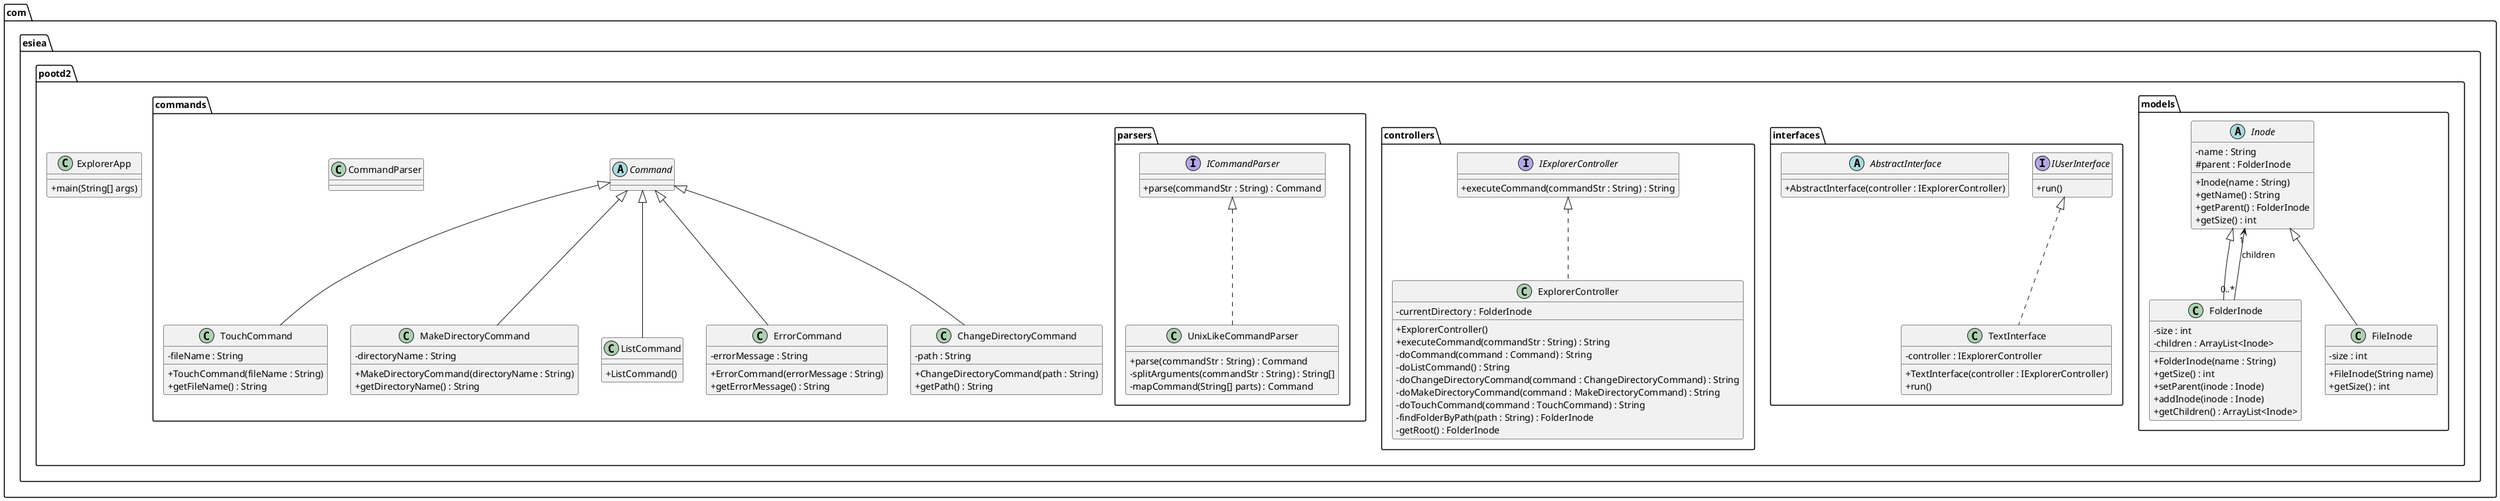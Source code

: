 @startuml

skinparam classAttributeIconSize 0

package com.esiea.pootd2 {
    class ExplorerApp {
        + main(String[] args)
    }
    package models {

        abstract class Inode {
            - name : String
            # parent : FolderInode
            + Inode(name : String)
            + getName() : String
            + getParent() : FolderInode
            + getSize() : int
        }

        class FolderInode extends Inode {
            - size : int
            - children : ArrayList<Inode>
            + FolderInode(name : String)
            + getSize() : int
            + setParent(inode : Inode)
            + addInode(inode : Inode)
            + getChildren() : ArrayList<Inode>
        }

        class FileInode extends Inode {
            - size : int
            + FileInode(String name)
            + getSize() : int
        }

        Inode "1" <-- "0..*" FolderInode : children

    }

    package interfaces {

        interface IUserInterface {
            + run()
        }

        class TextInterface implements IUserInterface {
            - controller : IExplorerController
            + TextInterface(controller : IExplorerController)
            + run()
        }

        abstract class AbstractInterface {
            + AbstractInterface(controller : IExplorerController)
        }
    }

    package controllers {

        interface IExplorerController {
            + executeCommand(commandStr : String) : String
        }

        class ExplorerController implements IExplorerController {
            - currentDirectory : FolderInode
            + ExplorerController()
            + executeCommand(commandStr : String) : String
            - doCommand(command : Command) : String
            - doListCommand() : String
            - doChangeDirectoryCommand(command : ChangeDirectoryCommand) : String
            - doMakeDirectoryCommand(command : MakeDirectoryCommand) : String
            - doTouchCommand(command : TouchCommand) : String
            - findFolderByPath(path : String) : FolderInode
            - getRoot() : FolderInode
        }
    }

    package commands {
        
        package parsers {

            interface ICommandParser {
                + parse(commandStr : String) : Command
            }

            class UnixLikeCommandParser implements ICommandParser {
                + parse(commandStr : String) : Command
                - splitArguments(commandStr : String) : String[]
                - mapCommand(String[] parts) : Command
            }
        }

        abstract class Command {
        }

        class TouchCommand extends Command {
            - fileName : String
            + TouchCommand(fileName : String)
            + getFileName() : String
        }

        class MakeDirectoryCommand extends Command {
            - directoryName : String
            + MakeDirectoryCommand(directoryName : String)
            + getDirectoryName() : String
        }

        class ListCommand extends Command {
            + ListCommand()
        }

        class ErrorCommand extends Command {
            - errorMessage : String
            + ErrorCommand(errorMessage : String)
            + getErrorMessage() : String
        }

        class ChangeDirectoryCommand extends Command {
            - path : String
            + ChangeDirectoryCommand(path : String)
            + getPath() : String
        }

        class CommandParser {
        }
    }

}

@enduml
